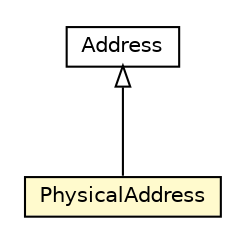 #!/usr/local/bin/dot
#
# Class diagram 
# Generated by UMLGraph version R5_6-24-gf6e263 (http://www.umlgraph.org/)
#

digraph G {
	edge [fontname="Helvetica",fontsize=10,labelfontname="Helvetica",labelfontsize=10];
	node [fontname="Helvetica",fontsize=10,shape=plaintext];
	nodesep=0.25;
	ranksep=0.5;
	// org.universAAL.ontology.location.address.PhysicalAddress
	c279580 [label=<<table title="org.universAAL.ontology.location.address.PhysicalAddress" border="0" cellborder="1" cellspacing="0" cellpadding="2" port="p" bgcolor="lemonChiffon" href="./PhysicalAddress.html">
		<tr><td><table border="0" cellspacing="0" cellpadding="1">
<tr><td align="center" balign="center"> PhysicalAddress </td></tr>
		</table></td></tr>
		</table>>, URL="./PhysicalAddress.html", fontname="Helvetica", fontcolor="black", fontsize=10.0];
	// org.universAAL.ontology.location.address.Address
	c279582 [label=<<table title="org.universAAL.ontology.location.address.Address" border="0" cellborder="1" cellspacing="0" cellpadding="2" port="p" href="./Address.html">
		<tr><td><table border="0" cellspacing="0" cellpadding="1">
<tr><td align="center" balign="center"> Address </td></tr>
		</table></td></tr>
		</table>>, URL="./Address.html", fontname="Helvetica", fontcolor="black", fontsize=10.0];
	//org.universAAL.ontology.location.address.PhysicalAddress extends org.universAAL.ontology.location.address.Address
	c279582:p -> c279580:p [dir=back,arrowtail=empty];
}

